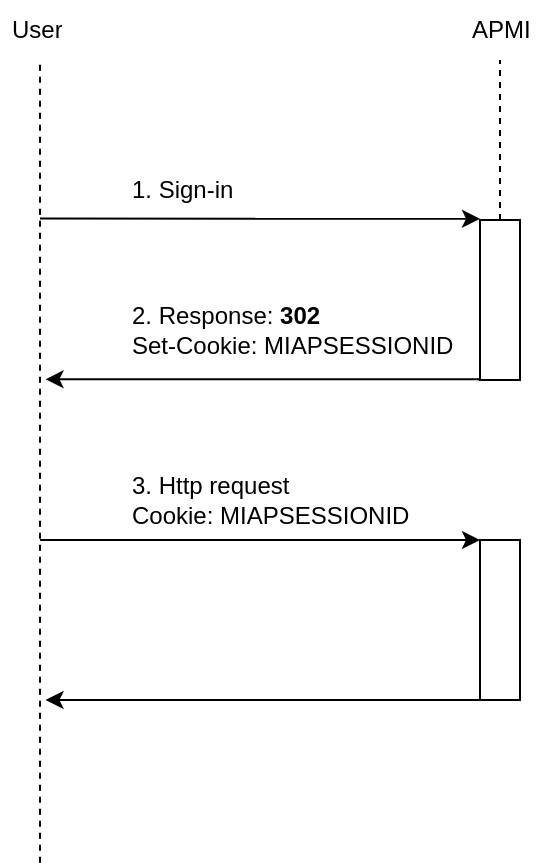 <mxfile version="22.0.7" type="github">
  <diagram name="Page-1" id="nTCY80lPOUgCYFDNBATo">
    <mxGraphModel dx="989" dy="523" grid="1" gridSize="10" guides="1" tooltips="1" connect="1" arrows="1" fold="1" page="1" pageScale="1" pageWidth="850" pageHeight="1100" math="0" shadow="0">
      <root>
        <mxCell id="0" />
        <mxCell id="1" parent="0" />
        <mxCell id="QeC_CHKRkBBoGq2I4w-n-24" value="" style="endArrow=none;dashed=1;html=1;rounded=0;" edge="1" parent="1">
          <mxGeometry width="50" height="50" relative="1" as="geometry">
            <mxPoint x="120" y="801.379" as="sourcePoint" />
            <mxPoint x="120" y="400" as="targetPoint" />
          </mxGeometry>
        </mxCell>
        <mxCell id="QeC_CHKRkBBoGq2I4w-n-25" value="User" style="text;strokeColor=none;fillColor=none;align=left;verticalAlign=middle;spacingLeft=4;spacingRight=4;overflow=hidden;points=[[0,0.5],[1,0.5]];portConstraint=eastwest;rotatable=0;whiteSpace=wrap;html=1;" vertex="1" parent="1">
          <mxGeometry x="100" y="370" width="40" height="30" as="geometry" />
        </mxCell>
        <mxCell id="QeC_CHKRkBBoGq2I4w-n-33" value="" style="endArrow=none;dashed=1;html=1;rounded=0;" edge="1" parent="1">
          <mxGeometry width="50" height="50" relative="1" as="geometry">
            <mxPoint x="350" y="480" as="sourcePoint" />
            <mxPoint x="350" y="400" as="targetPoint" />
          </mxGeometry>
        </mxCell>
        <mxCell id="QeC_CHKRkBBoGq2I4w-n-34" value="APMI" style="text;strokeColor=none;fillColor=none;align=left;verticalAlign=middle;spacingLeft=4;spacingRight=4;overflow=hidden;points=[[0,0.5],[1,0.5]];portConstraint=eastwest;rotatable=0;whiteSpace=wrap;html=1;" vertex="1" parent="1">
          <mxGeometry x="330" y="370" width="40" height="30" as="geometry" />
        </mxCell>
        <mxCell id="QeC_CHKRkBBoGq2I4w-n-35" value="" style="endArrow=classic;html=1;rounded=0;entryX=0;entryY=0.097;entryDx=0;entryDy=0;entryPerimeter=0;" edge="1" parent="1">
          <mxGeometry width="50" height="50" relative="1" as="geometry">
            <mxPoint x="120" y="479.31" as="sourcePoint" />
            <mxPoint x="340" y="479.38" as="targetPoint" />
          </mxGeometry>
        </mxCell>
        <mxCell id="QeC_CHKRkBBoGq2I4w-n-36" value="1. Sign-in" style="text;strokeColor=none;fillColor=none;align=left;verticalAlign=middle;spacingLeft=4;spacingRight=4;overflow=hidden;points=[[0,0.5],[1,0.5]];portConstraint=eastwest;rotatable=0;whiteSpace=wrap;html=1;" vertex="1" parent="1">
          <mxGeometry x="160" y="450" width="80" height="30" as="geometry" />
        </mxCell>
        <mxCell id="QeC_CHKRkBBoGq2I4w-n-37" value="" style="endArrow=classic;html=1;rounded=0;exitX=-0.14;exitY=0.356;exitDx=0;exitDy=0;exitPerimeter=0;entryX=0.998;entryY=0.356;entryDx=0;entryDy=0;entryPerimeter=0;" edge="1" parent="1">
          <mxGeometry width="50" height="50" relative="1" as="geometry">
            <mxPoint x="340.0" y="559.66" as="sourcePoint" />
            <mxPoint x="122.76" y="559.66" as="targetPoint" />
          </mxGeometry>
        </mxCell>
        <mxCell id="QeC_CHKRkBBoGq2I4w-n-38" value="" style="rounded=0;whiteSpace=wrap;html=1;" vertex="1" parent="1">
          <mxGeometry x="340" y="480" width="20" height="80" as="geometry" />
        </mxCell>
        <mxCell id="QeC_CHKRkBBoGq2I4w-n-39" value="2. Response: &lt;b&gt;302&lt;/b&gt;&lt;br&gt;Set-Cookie:&amp;nbsp;MIAPSESSIONID&amp;nbsp;" style="text;strokeColor=none;fillColor=none;align=left;verticalAlign=middle;spacingLeft=4;spacingRight=4;overflow=hidden;points=[[0,0.5],[1,0.5]];portConstraint=eastwest;rotatable=0;whiteSpace=wrap;html=1;" vertex="1" parent="1">
          <mxGeometry x="160" y="510" width="180" height="50" as="geometry" />
        </mxCell>
        <mxCell id="QeC_CHKRkBBoGq2I4w-n-64" value="" style="endArrow=classic;html=1;rounded=0;" edge="1" parent="1">
          <mxGeometry width="50" height="50" relative="1" as="geometry">
            <mxPoint x="120" y="640" as="sourcePoint" />
            <mxPoint x="340" y="640" as="targetPoint" />
          </mxGeometry>
        </mxCell>
        <mxCell id="QeC_CHKRkBBoGq2I4w-n-65" value="" style="rounded=0;whiteSpace=wrap;html=1;" vertex="1" parent="1">
          <mxGeometry x="340" y="640" width="20" height="80" as="geometry" />
        </mxCell>
        <mxCell id="QeC_CHKRkBBoGq2I4w-n-66" value="3. Http request&lt;br&gt;Cookie: MIAPSESSIONID&amp;nbsp;&amp;nbsp;" style="text;strokeColor=none;fillColor=none;align=left;verticalAlign=middle;spacingLeft=4;spacingRight=4;overflow=hidden;points=[[0,0.5],[1,0.5]];portConstraint=eastwest;rotatable=0;whiteSpace=wrap;html=1;" vertex="1" parent="1">
          <mxGeometry x="160" y="600" width="160" height="40" as="geometry" />
        </mxCell>
        <mxCell id="QeC_CHKRkBBoGq2I4w-n-68" value="" style="endArrow=classic;html=1;rounded=0;exitX=-0.14;exitY=0.356;exitDx=0;exitDy=0;exitPerimeter=0;entryX=0.998;entryY=0.356;entryDx=0;entryDy=0;entryPerimeter=0;" edge="1" parent="1">
          <mxGeometry width="50" height="50" relative="1" as="geometry">
            <mxPoint x="340.0" y="720.0" as="sourcePoint" />
            <mxPoint x="122.76" y="720.0" as="targetPoint" />
          </mxGeometry>
        </mxCell>
      </root>
    </mxGraphModel>
  </diagram>
</mxfile>
